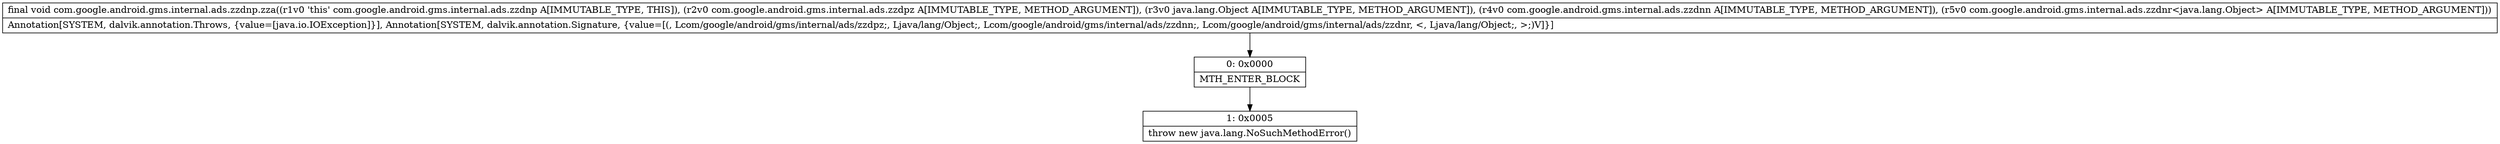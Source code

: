 digraph "CFG forcom.google.android.gms.internal.ads.zzdnp.zza(Lcom\/google\/android\/gms\/internal\/ads\/zzdpz;Ljava\/lang\/Object;Lcom\/google\/android\/gms\/internal\/ads\/zzdnn;Lcom\/google\/android\/gms\/internal\/ads\/zzdnr;)V" {
Node_0 [shape=record,label="{0\:\ 0x0000|MTH_ENTER_BLOCK\l}"];
Node_1 [shape=record,label="{1\:\ 0x0005|throw new java.lang.NoSuchMethodError()\l}"];
MethodNode[shape=record,label="{final void com.google.android.gms.internal.ads.zzdnp.zza((r1v0 'this' com.google.android.gms.internal.ads.zzdnp A[IMMUTABLE_TYPE, THIS]), (r2v0 com.google.android.gms.internal.ads.zzdpz A[IMMUTABLE_TYPE, METHOD_ARGUMENT]), (r3v0 java.lang.Object A[IMMUTABLE_TYPE, METHOD_ARGUMENT]), (r4v0 com.google.android.gms.internal.ads.zzdnn A[IMMUTABLE_TYPE, METHOD_ARGUMENT]), (r5v0 com.google.android.gms.internal.ads.zzdnr\<java.lang.Object\> A[IMMUTABLE_TYPE, METHOD_ARGUMENT]))  | Annotation[SYSTEM, dalvik.annotation.Throws, \{value=[java.io.IOException]\}], Annotation[SYSTEM, dalvik.annotation.Signature, \{value=[(, Lcom\/google\/android\/gms\/internal\/ads\/zzdpz;, Ljava\/lang\/Object;, Lcom\/google\/android\/gms\/internal\/ads\/zzdnn;, Lcom\/google\/android\/gms\/internal\/ads\/zzdnr, \<, Ljava\/lang\/Object;, \>;)V]\}]\l}"];
MethodNode -> Node_0;
Node_0 -> Node_1;
}

